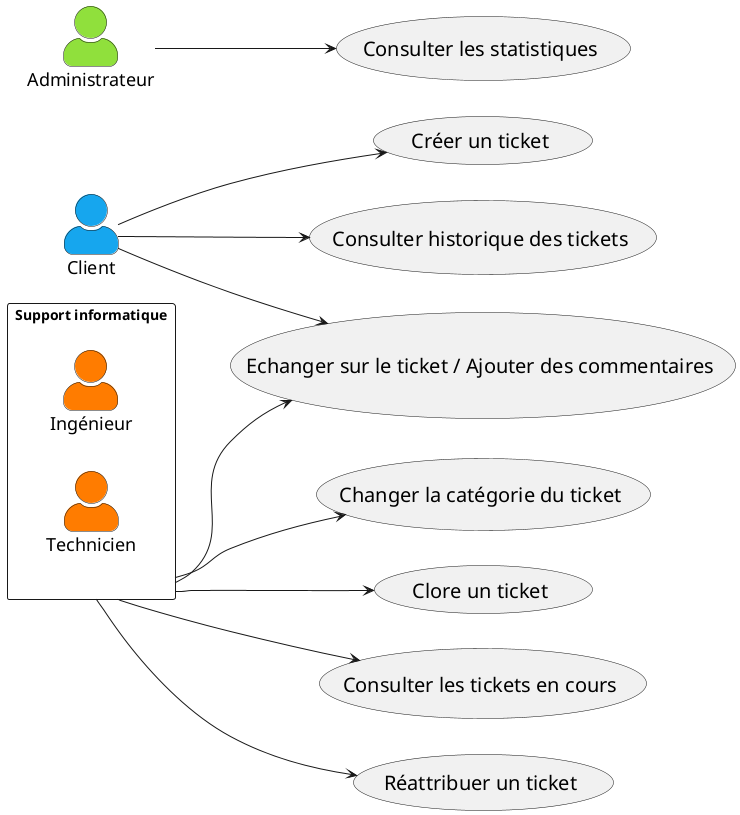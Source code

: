 @startuml

left to right direction
skinparam actorStyle awesome
skinparam usecase {
  FontSize 20
}

skinparam actor {
  FontSize 18
}

actor "Client" as client #16A6EE
rectangle "Support informatique" as support {
	actor "Ingénieur" as inge #FF7C00
	actor "Technicien" as tech #FF7C00
}
actor "Administrateur" as admin #90E03C

(Créer un ticket) as ct
(Consulter historique des tickets) as ht
(Echanger sur le ticket / Ajouter des commentaires) as ect
(Changer la catégorie du ticket) as cct
(Clore un ticket) as closet
(Consulter les tickets en cours) as ctc
(Réattribuer un ticket) as rt
(Consulter les statistiques) as cs

client --> ct
client --> ht
client --> ect

support --> ect
support --> cct
support --> closet
support --> rt
support --> ctc

admin --> cs

@enduml
